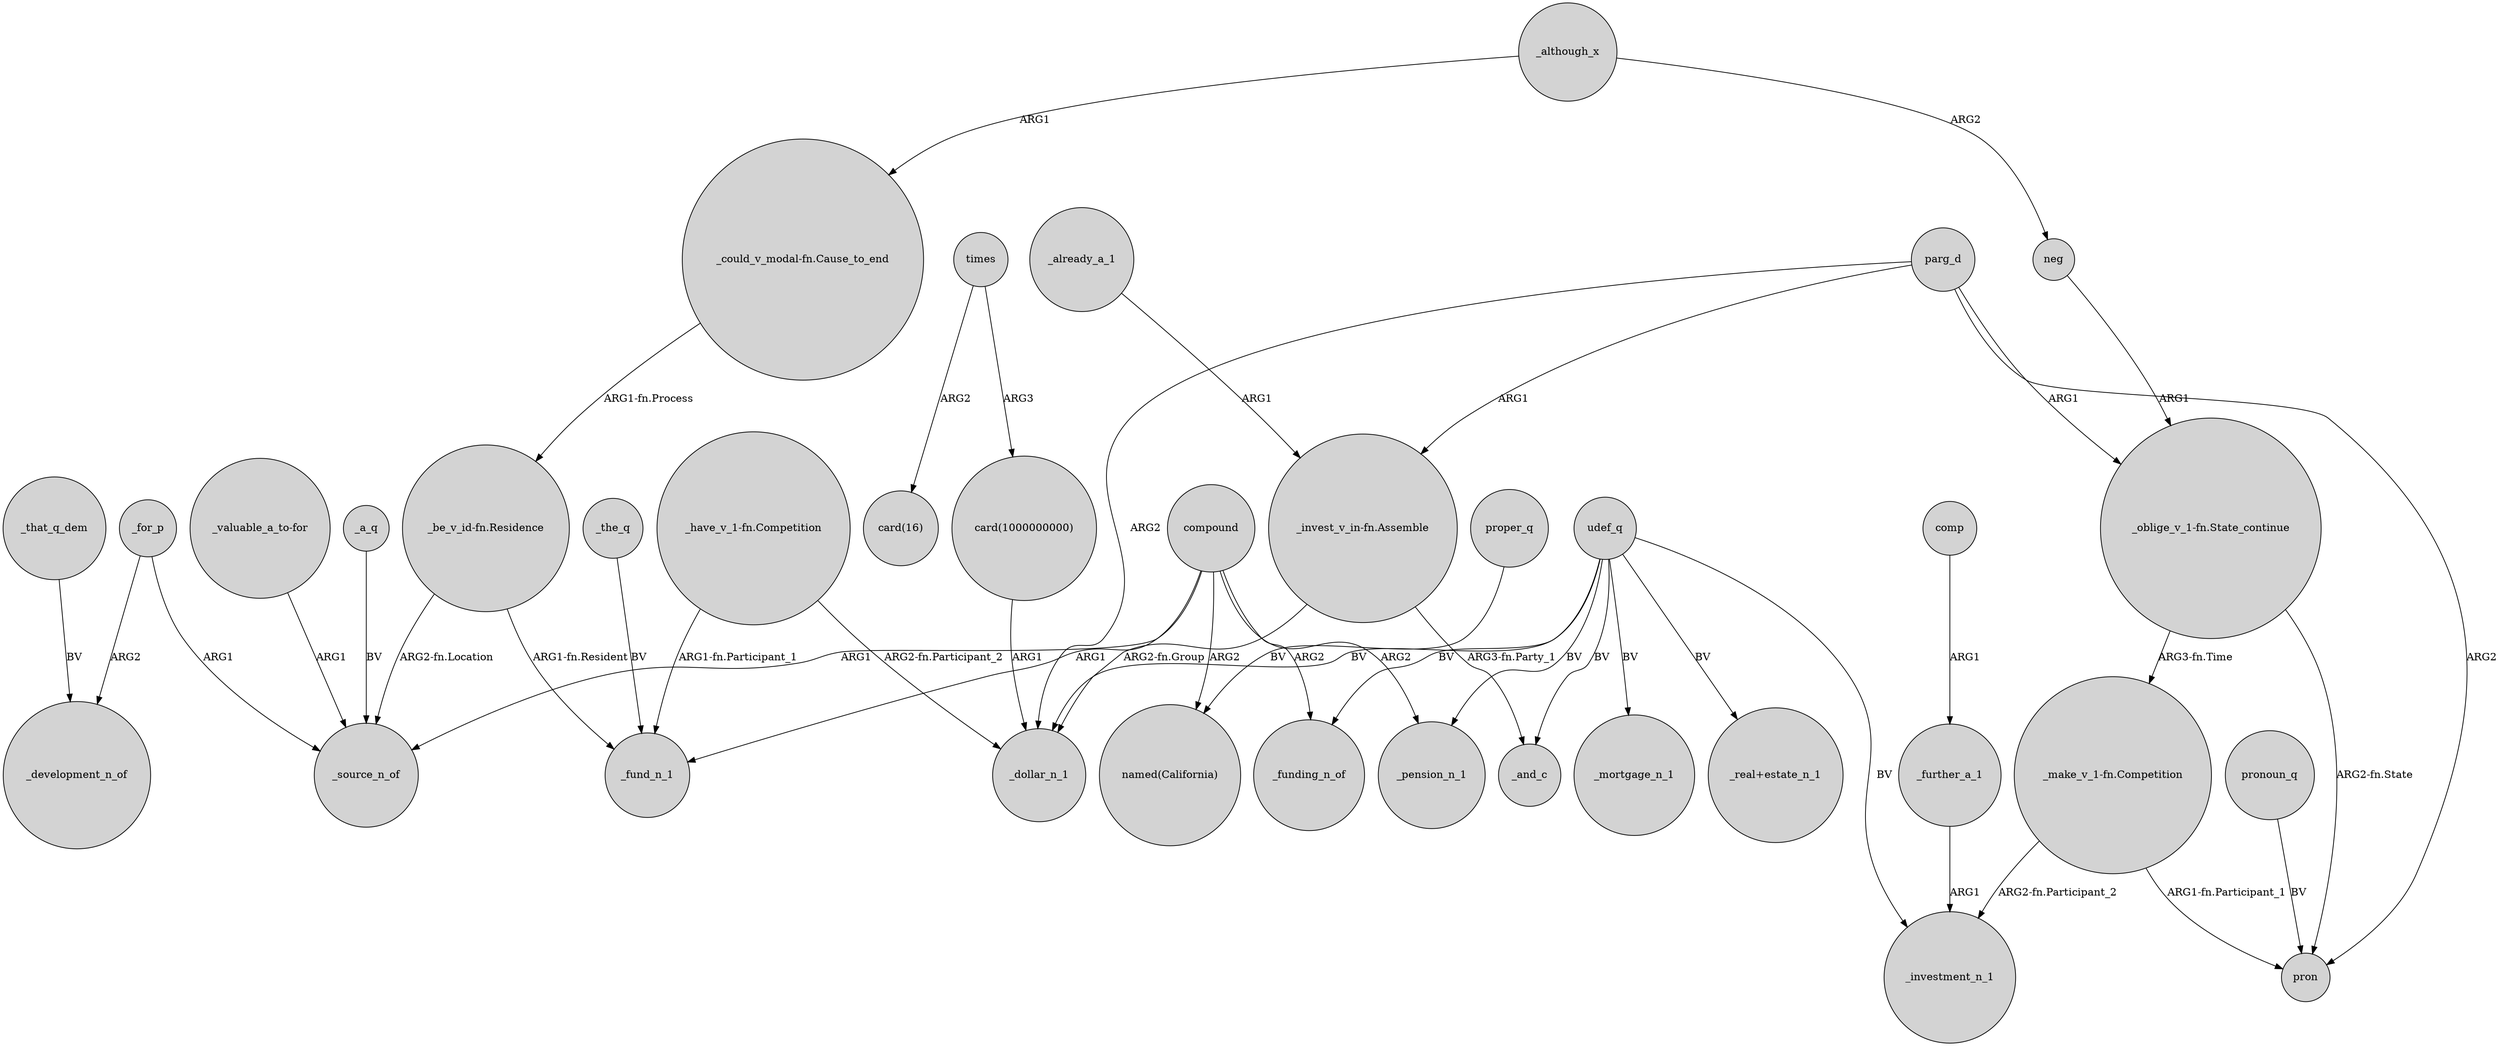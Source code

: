 digraph {
	node [shape=circle style=filled]
	_that_q_dem -> _development_n_of [label=BV]
	compound -> _fund_n_1 [label=ARG1]
	"card(1000000000)" -> _dollar_n_1 [label=ARG1]
	parg_d -> _dollar_n_1 [label=ARG2]
	compound -> _funding_n_of [label=ARG2]
	neg -> "_oblige_v_1-fn.State_continue" [label=ARG1]
	_a_q -> _source_n_of [label=BV]
	_the_q -> _fund_n_1 [label=BV]
	parg_d -> "_oblige_v_1-fn.State_continue" [label=ARG1]
	"_invest_v_in-fn.Assemble" -> _and_c [label="ARG3-fn.Party_1"]
	compound -> "named(California)" [label=ARG2]
	_for_p -> _development_n_of [label=ARG2]
	parg_d -> pron [label=ARG2]
	"_have_v_1-fn.Competition" -> _dollar_n_1 [label="ARG2-fn.Participant_2"]
	"_be_v_id-fn.Residence" -> _fund_n_1 [label="ARG1-fn.Resident"]
	"_have_v_1-fn.Competition" -> _fund_n_1 [label="ARG1-fn.Participant_1"]
	udef_q -> _and_c [label=BV]
	times -> "card(1000000000)" [label=ARG3]
	_although_x -> "_could_v_modal-fn.Cause_to_end" [label=ARG1]
	pronoun_q -> pron [label=BV]
	udef_q -> _mortgage_n_1 [label=BV]
	udef_q -> _pension_n_1 [label=BV]
	"_be_v_id-fn.Residence" -> _source_n_of [label="ARG2-fn.Location"]
	"_oblige_v_1-fn.State_continue" -> "_make_v_1-fn.Competition" [label="ARG3-fn.Time"]
	_further_a_1 -> _investment_n_1 [label=ARG1]
	parg_d -> "_invest_v_in-fn.Assemble" [label=ARG1]
	compound -> _source_n_of [label=ARG1]
	"_make_v_1-fn.Competition" -> pron [label="ARG1-fn.Participant_1"]
	"_oblige_v_1-fn.State_continue" -> pron [label="ARG2-fn.State"]
	"_make_v_1-fn.Competition" -> _investment_n_1 [label="ARG2-fn.Participant_2"]
	"_invest_v_in-fn.Assemble" -> _dollar_n_1 [label="ARG2-fn.Group"]
	udef_q -> _dollar_n_1 [label=BV]
	_already_a_1 -> "_invest_v_in-fn.Assemble" [label=ARG1]
	udef_q -> _investment_n_1 [label=BV]
	_although_x -> neg [label=ARG2]
	compound -> _pension_n_1 [label=ARG2]
	comp -> _further_a_1 [label=ARG1]
	"_valuable_a_to-for" -> _source_n_of [label=ARG1]
	"_could_v_modal-fn.Cause_to_end" -> "_be_v_id-fn.Residence" [label="ARG1-fn.Process"]
	proper_q -> "named(California)" [label=BV]
	udef_q -> "_real+estate_n_1" [label=BV]
	times -> "card(16)" [label=ARG2]
	udef_q -> _funding_n_of [label=BV]
	_for_p -> _source_n_of [label=ARG1]
}
